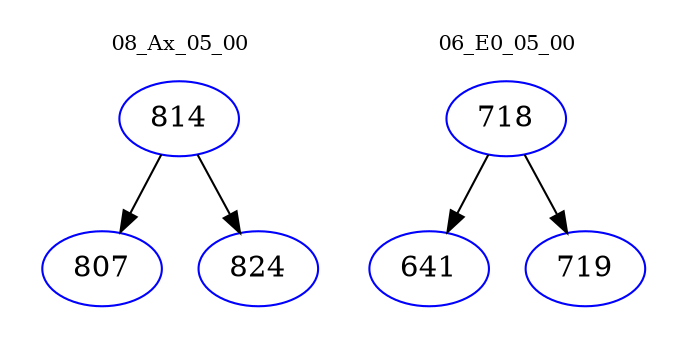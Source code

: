 digraph{
subgraph cluster_0 {
color = white
label = "08_Ax_05_00";
fontsize=10;
T0_814 [label="814", color="blue"]
T0_814 -> T0_807 [color="black"]
T0_807 [label="807", color="blue"]
T0_814 -> T0_824 [color="black"]
T0_824 [label="824", color="blue"]
}
subgraph cluster_1 {
color = white
label = "06_E0_05_00";
fontsize=10;
T1_718 [label="718", color="blue"]
T1_718 -> T1_641 [color="black"]
T1_641 [label="641", color="blue"]
T1_718 -> T1_719 [color="black"]
T1_719 [label="719", color="blue"]
}
}
